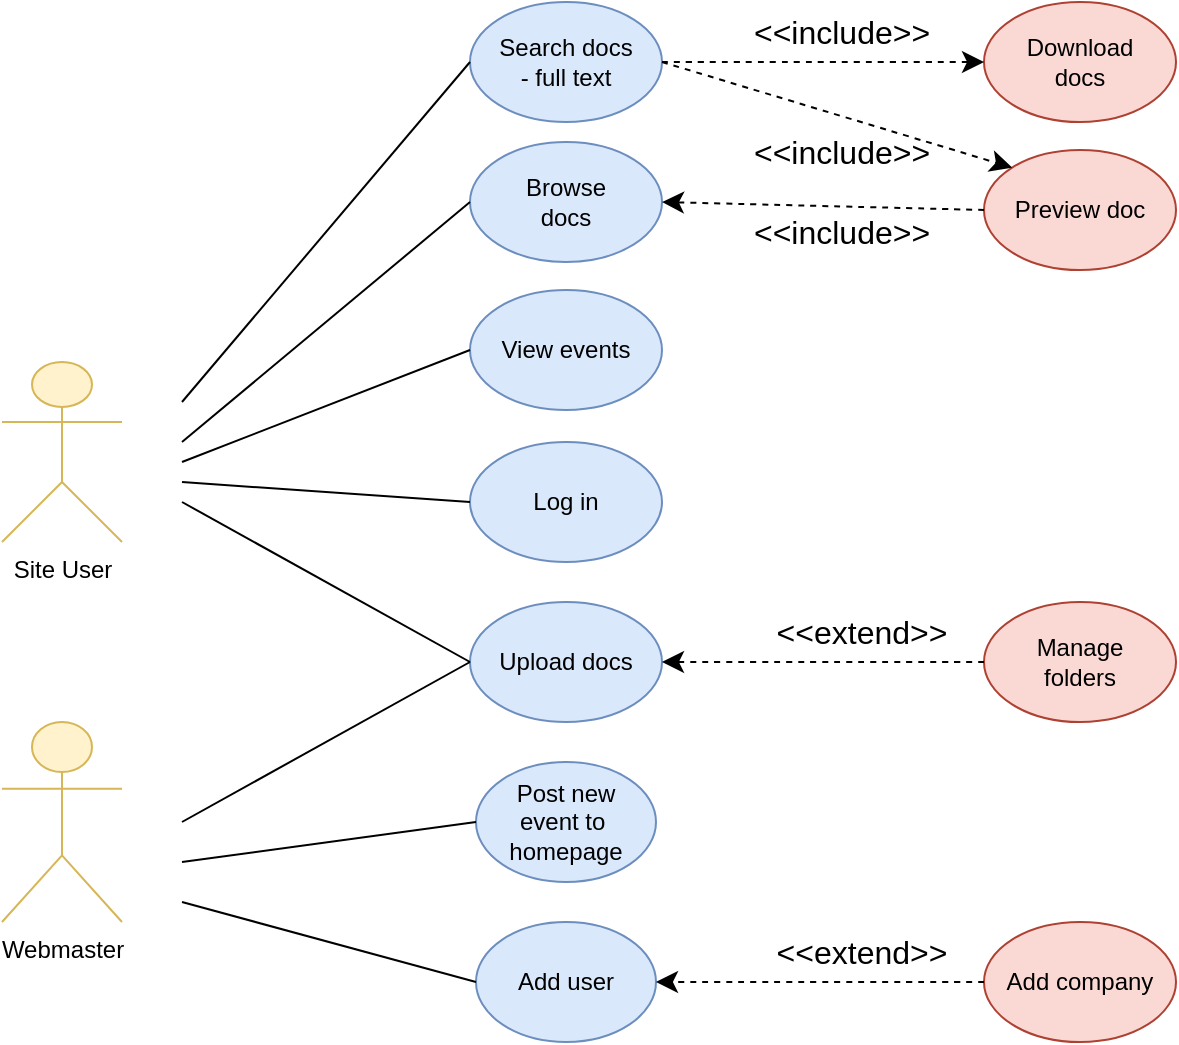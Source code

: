 <mxfile version="24.8.0">
  <diagram name="Pàgina-1" id="61X3SZHiIohFACekF0yJ">
    <mxGraphModel grid="1" page="1" gridSize="10" guides="1" tooltips="1" connect="1" arrows="1" fold="1" pageScale="1" pageWidth="827" pageHeight="1169" math="0" shadow="0">
      <root>
        <mxCell id="0" />
        <mxCell id="1" parent="0" />
        <mxCell id="FB9R8izyoLb2BL9VL1r2-1" value="Site User" style="shape=umlActor;verticalLabelPosition=bottom;verticalAlign=top;html=1;outlineConnect=0;fillColor=#fff2cc;strokeColor=#d6b656;" vertex="1" parent="1">
          <mxGeometry x="90" y="210" width="60" height="90" as="geometry" />
        </mxCell>
        <mxCell id="FB9R8izyoLb2BL9VL1r2-2" value="Webmaster" style="shape=umlActor;verticalLabelPosition=bottom;verticalAlign=top;html=1;outlineConnect=0;fillColor=#fff2cc;strokeColor=#d6b656;" vertex="1" parent="1">
          <mxGeometry x="90" y="390" width="60" height="100" as="geometry" />
        </mxCell>
        <mxCell id="FB9R8izyoLb2BL9VL1r2-3" value="Search docs&lt;div&gt;- full text&lt;/div&gt;" style="ellipse;whiteSpace=wrap;html=1;fillColor=#dae8fc;strokeColor=#6c8ebf;" vertex="1" parent="1">
          <mxGeometry x="324" y="30" width="96" height="60" as="geometry" />
        </mxCell>
        <mxCell id="FB9R8izyoLb2BL9VL1r2-4" value="Browse&lt;div&gt;docs&lt;/div&gt;" style="ellipse;whiteSpace=wrap;html=1;fillColor=#dae8fc;strokeColor=#6c8ebf;" vertex="1" parent="1">
          <mxGeometry x="324" y="100" width="96" height="60" as="geometry" />
        </mxCell>
        <mxCell id="FB9R8izyoLb2BL9VL1r2-5" value="View events" style="ellipse;whiteSpace=wrap;html=1;fillColor=#dae8fc;strokeColor=#6c8ebf;" vertex="1" parent="1">
          <mxGeometry x="324" y="174" width="96" height="60" as="geometry" />
        </mxCell>
        <mxCell id="FB9R8izyoLb2BL9VL1r2-6" value="Log in" style="ellipse;whiteSpace=wrap;html=1;fillColor=#dae8fc;strokeColor=#6c8ebf;" vertex="1" parent="1">
          <mxGeometry x="324" y="250" width="96" height="60" as="geometry" />
        </mxCell>
        <mxCell id="FB9R8izyoLb2BL9VL1r2-7" value="Post new&lt;div&gt;event to&amp;nbsp;&lt;/div&gt;&lt;div&gt;homepage&lt;span style=&quot;color: rgba(0, 0, 0, 0); font-family: monospace; font-size: 0px; text-align: start; text-wrap: nowrap; background-color: initial;&quot;&gt;%3CmxGraphModel%3E%3Croot%3E%3CmxCell%20id%3D%220%22%2F%3E%3CmxCell%20id%3D%221%22%20parent%3D%220%22%2F%3E%3CmxCell%20id%3D%222%22%20value%3D%22Browse%26lt%3Bdiv%26gt%3Bdocs%26lt%3B%2Fdiv%26gt%3B%22%20style%3D%22ellipse%3BwhiteSpace%3Dwrap%3Bhtml%3D1%3B%22%20vertex%3D%221%22%20parent%3D%221%22%3E%3CmxGeometry%20x%3D%22330%22%20y%3D%22340%22%20width%3D%22110%22%20height%3D%2270%22%20as%3D%22geometry%22%2F%3E%3C%2FmxCell%3E%3C%2Froot%3E%3C%2FmxGraphModel%3E&lt;/span&gt;&lt;/div&gt;" style="ellipse;whiteSpace=wrap;html=1;fillColor=#dae8fc;strokeColor=#6c8ebf;" vertex="1" parent="1">
          <mxGeometry x="327" y="410" width="90" height="60" as="geometry" />
        </mxCell>
        <mxCell id="FB9R8izyoLb2BL9VL1r2-8" value="Add user" style="ellipse;whiteSpace=wrap;html=1;fillColor=#dae8fc;strokeColor=#6c8ebf;" vertex="1" parent="1">
          <mxGeometry x="327" y="490" width="90" height="60" as="geometry" />
        </mxCell>
        <mxCell id="FB9R8izyoLb2BL9VL1r2-9" value="Upload docs" style="ellipse;whiteSpace=wrap;html=1;fillColor=#dae8fc;strokeColor=#6c8ebf;" vertex="1" parent="1">
          <mxGeometry x="324" y="330" width="96" height="60" as="geometry" />
        </mxCell>
        <mxCell id="FB9R8izyoLb2BL9VL1r2-10" value="Download&lt;div&gt;docs&lt;/div&gt;" style="ellipse;whiteSpace=wrap;html=1;fillColor=#fad9d5;strokeColor=#ae4132;" vertex="1" parent="1">
          <mxGeometry x="581" y="30" width="96" height="60" as="geometry" />
        </mxCell>
        <mxCell id="FB9R8izyoLb2BL9VL1r2-11" value="Preview doc" style="ellipse;whiteSpace=wrap;html=1;fillColor=#fad9d5;strokeColor=#ae4132;" vertex="1" parent="1">
          <mxGeometry x="581" y="104" width="96" height="60" as="geometry" />
        </mxCell>
        <mxCell id="FB9R8izyoLb2BL9VL1r2-12" value="Manage&lt;div&gt;folders&lt;/div&gt;" style="ellipse;whiteSpace=wrap;html=1;fillColor=#fad9d5;strokeColor=#ae4132;" vertex="1" parent="1">
          <mxGeometry x="581" y="330" width="96" height="60" as="geometry" />
        </mxCell>
        <mxCell id="FB9R8izyoLb2BL9VL1r2-13" value="Add company" style="ellipse;whiteSpace=wrap;html=1;fillColor=#fad9d5;strokeColor=#ae4132;" vertex="1" parent="1">
          <mxGeometry x="581" y="490" width="96" height="60" as="geometry" />
        </mxCell>
        <mxCell id="FB9R8izyoLb2BL9VL1r2-14" value="" style="endArrow=classic;html=1;rounded=0;fontSize=12;startSize=8;endSize=8;curved=1;exitX=1;exitY=0.5;exitDx=0;exitDy=0;entryX=0;entryY=0;entryDx=0;entryDy=0;dashed=1;" edge="1" parent="1" source="FB9R8izyoLb2BL9VL1r2-3" target="FB9R8izyoLb2BL9VL1r2-11">
          <mxGeometry width="50" height="50" relative="1" as="geometry">
            <mxPoint x="630" y="250" as="sourcePoint" />
            <mxPoint x="680" y="200" as="targetPoint" />
          </mxGeometry>
        </mxCell>
        <mxCell id="FB9R8izyoLb2BL9VL1r2-15" value="" style="endArrow=classic;html=1;rounded=0;fontSize=12;startSize=8;endSize=8;curved=1;exitX=1;exitY=0.5;exitDx=0;exitDy=0;entryX=0;entryY=0.5;entryDx=0;entryDy=0;dashed=1;" edge="1" parent="1" source="FB9R8izyoLb2BL9VL1r2-3" target="FB9R8izyoLb2BL9VL1r2-10">
          <mxGeometry width="50" height="50" relative="1" as="geometry">
            <mxPoint x="500" y="-20" as="sourcePoint" />
            <mxPoint x="550" y="-70" as="targetPoint" />
          </mxGeometry>
        </mxCell>
        <mxCell id="FB9R8izyoLb2BL9VL1r2-16" value="" style="endArrow=classic;html=1;rounded=0;fontSize=12;startSize=8;endSize=8;curved=1;exitX=0;exitY=0.5;exitDx=0;exitDy=0;entryX=1;entryY=0.5;entryDx=0;entryDy=0;dashed=1;" edge="1" parent="1" source="FB9R8izyoLb2BL9VL1r2-11" target="FB9R8izyoLb2BL9VL1r2-4">
          <mxGeometry width="50" height="50" relative="1" as="geometry">
            <mxPoint x="490" y="170" as="sourcePoint" />
            <mxPoint x="540" y="120" as="targetPoint" />
          </mxGeometry>
        </mxCell>
        <mxCell id="FB9R8izyoLb2BL9VL1r2-17" value="" style="endArrow=classic;html=1;rounded=0;fontSize=12;startSize=8;endSize=8;curved=1;exitX=0;exitY=0.5;exitDx=0;exitDy=0;entryX=1;entryY=0.5;entryDx=0;entryDy=0;dashed=1;" edge="1" parent="1" source="FB9R8izyoLb2BL9VL1r2-12" target="FB9R8izyoLb2BL9VL1r2-9">
          <mxGeometry width="50" height="50" relative="1" as="geometry">
            <mxPoint x="430.0" y="430" as="sourcePoint" />
            <mxPoint x="610.0" y="430" as="targetPoint" />
          </mxGeometry>
        </mxCell>
        <mxCell id="FB9R8izyoLb2BL9VL1r2-18" value="" style="endArrow=classic;html=1;rounded=0;fontSize=12;startSize=8;endSize=8;curved=1;entryX=1;entryY=0.5;entryDx=0;entryDy=0;exitX=0;exitY=0.5;exitDx=0;exitDy=0;dashed=1;" edge="1" parent="1" source="FB9R8izyoLb2BL9VL1r2-13" target="FB9R8izyoLb2BL9VL1r2-8">
          <mxGeometry width="50" height="50" relative="1" as="geometry">
            <mxPoint x="510" y="580" as="sourcePoint" />
            <mxPoint x="560" y="530" as="targetPoint" />
          </mxGeometry>
        </mxCell>
        <mxCell id="FB9R8izyoLb2BL9VL1r2-19" value="&amp;lt;&amp;lt;include&amp;gt;&amp;gt;" style="text;html=1;align=center;verticalAlign=middle;whiteSpace=wrap;rounded=0;fontSize=16;" vertex="1" parent="1">
          <mxGeometry x="480" y="30" width="60" height="30" as="geometry" />
        </mxCell>
        <mxCell id="FB9R8izyoLb2BL9VL1r2-20" value="&amp;lt;&amp;lt;include&amp;gt;&amp;gt;" style="text;html=1;align=center;verticalAlign=middle;whiteSpace=wrap;rounded=0;fontSize=16;rotation=0;" vertex="1" parent="1">
          <mxGeometry x="480" y="90" width="60" height="30" as="geometry" />
        </mxCell>
        <mxCell id="FB9R8izyoLb2BL9VL1r2-21" value="&amp;lt;&amp;lt;include&amp;gt;&amp;gt;" style="text;html=1;align=center;verticalAlign=middle;whiteSpace=wrap;rounded=0;fontSize=16;" vertex="1" parent="1">
          <mxGeometry x="480" y="130" width="60" height="30" as="geometry" />
        </mxCell>
        <mxCell id="FB9R8izyoLb2BL9VL1r2-22" value="&amp;lt;&amp;lt;extend&amp;gt;&amp;gt;" style="text;html=1;align=center;verticalAlign=middle;whiteSpace=wrap;rounded=0;fontSize=16;" vertex="1" parent="1">
          <mxGeometry x="490" y="330" width="60" height="30" as="geometry" />
        </mxCell>
        <mxCell id="FB9R8izyoLb2BL9VL1r2-23" value="&amp;lt;&amp;lt;extend&amp;gt;&amp;gt;" style="text;html=1;align=center;verticalAlign=middle;whiteSpace=wrap;rounded=0;fontSize=16;" vertex="1" parent="1">
          <mxGeometry x="490" y="490" width="60" height="30" as="geometry" />
        </mxCell>
        <mxCell id="FB9R8izyoLb2BL9VL1r2-24" value="" style="endArrow=none;html=1;rounded=0;fontSize=12;startSize=8;endSize=8;curved=1;entryX=0;entryY=0.5;entryDx=0;entryDy=0;" edge="1" parent="1" target="FB9R8izyoLb2BL9VL1r2-9">
          <mxGeometry width="50" height="50" relative="1" as="geometry">
            <mxPoint x="180" y="440" as="sourcePoint" />
            <mxPoint x="260" y="460" as="targetPoint" />
          </mxGeometry>
        </mxCell>
        <mxCell id="FB9R8izyoLb2BL9VL1r2-25" value="" style="endArrow=none;html=1;rounded=0;fontSize=12;startSize=8;endSize=8;curved=1;entryX=0;entryY=0.5;entryDx=0;entryDy=0;" edge="1" parent="1" target="FB9R8izyoLb2BL9VL1r2-7">
          <mxGeometry width="50" height="50" relative="1" as="geometry">
            <mxPoint x="180" y="460" as="sourcePoint" />
            <mxPoint x="280" y="460" as="targetPoint" />
          </mxGeometry>
        </mxCell>
        <mxCell id="FB9R8izyoLb2BL9VL1r2-26" value="" style="endArrow=none;html=1;rounded=0;fontSize=12;startSize=8;endSize=8;curved=1;entryX=0;entryY=0.5;entryDx=0;entryDy=0;" edge="1" parent="1" target="FB9R8izyoLb2BL9VL1r2-8">
          <mxGeometry width="50" height="50" relative="1" as="geometry">
            <mxPoint x="180" y="480" as="sourcePoint" />
            <mxPoint x="260" y="500" as="targetPoint" />
          </mxGeometry>
        </mxCell>
        <mxCell id="FB9R8izyoLb2BL9VL1r2-27" value="" style="endArrow=none;html=1;rounded=0;fontSize=12;startSize=8;endSize=8;curved=1;entryX=0;entryY=0.5;entryDx=0;entryDy=0;" edge="1" parent="1" target="FB9R8izyoLb2BL9VL1r2-9">
          <mxGeometry width="50" height="50" relative="1" as="geometry">
            <mxPoint x="180" y="280" as="sourcePoint" />
            <mxPoint x="300" y="200" as="targetPoint" />
          </mxGeometry>
        </mxCell>
        <mxCell id="FB9R8izyoLb2BL9VL1r2-28" value="" style="endArrow=none;html=1;rounded=0;fontSize=12;startSize=8;endSize=8;curved=1;entryX=0;entryY=0.5;entryDx=0;entryDy=0;" edge="1" parent="1" target="FB9R8izyoLb2BL9VL1r2-6">
          <mxGeometry width="50" height="50" relative="1" as="geometry">
            <mxPoint x="180" y="270" as="sourcePoint" />
            <mxPoint x="250" y="170" as="targetPoint" />
          </mxGeometry>
        </mxCell>
        <mxCell id="FB9R8izyoLb2BL9VL1r2-29" value="" style="endArrow=none;html=1;rounded=0;fontSize=12;startSize=8;endSize=8;curved=1;entryX=0;entryY=0.5;entryDx=0;entryDy=0;" edge="1" parent="1" target="FB9R8izyoLb2BL9VL1r2-5">
          <mxGeometry width="50" height="50" relative="1" as="geometry">
            <mxPoint x="180" y="260" as="sourcePoint" />
            <mxPoint x="240" y="150" as="targetPoint" />
          </mxGeometry>
        </mxCell>
        <mxCell id="FB9R8izyoLb2BL9VL1r2-30" value="" style="endArrow=none;html=1;rounded=0;fontSize=12;startSize=8;endSize=8;curved=1;entryX=0;entryY=0.5;entryDx=0;entryDy=0;" edge="1" parent="1" target="FB9R8izyoLb2BL9VL1r2-4">
          <mxGeometry width="50" height="50" relative="1" as="geometry">
            <mxPoint x="180" y="250" as="sourcePoint" />
            <mxPoint x="240" y="130" as="targetPoint" />
          </mxGeometry>
        </mxCell>
        <mxCell id="FB9R8izyoLb2BL9VL1r2-31" value="" style="endArrow=none;html=1;rounded=0;fontSize=12;startSize=8;endSize=8;curved=1;entryX=0;entryY=0.5;entryDx=0;entryDy=0;" edge="1" parent="1" target="FB9R8izyoLb2BL9VL1r2-3">
          <mxGeometry width="50" height="50" relative="1" as="geometry">
            <mxPoint x="180" y="230" as="sourcePoint" />
            <mxPoint x="260" y="120" as="targetPoint" />
          </mxGeometry>
        </mxCell>
      </root>
    </mxGraphModel>
  </diagram>
</mxfile>
